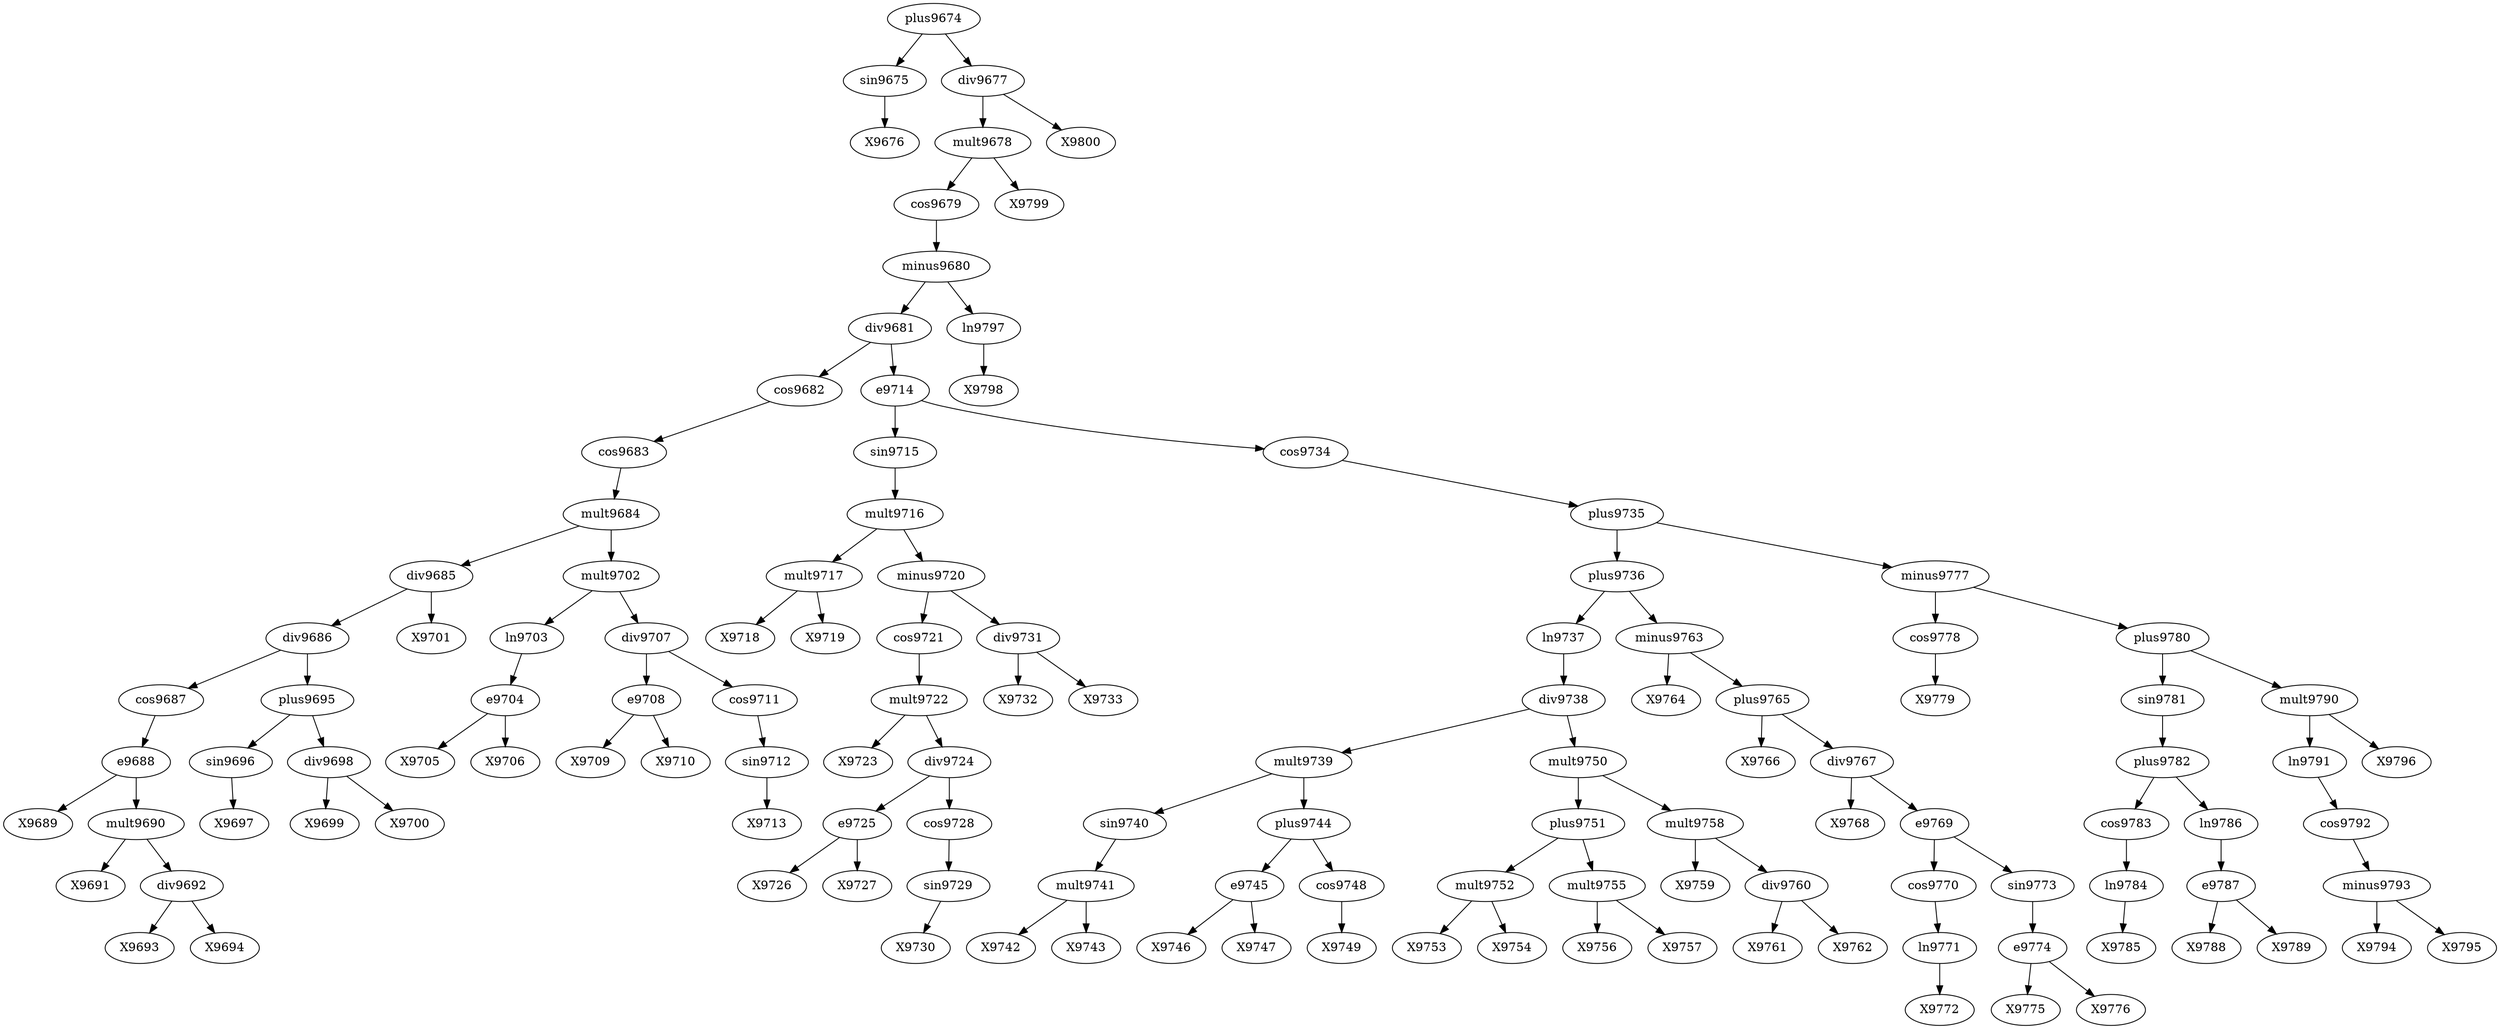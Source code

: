 digraph T {
	sin9675 -> X9676
	plus9674 -> sin9675
	e9688 -> X9689
	mult9690 -> X9691
	div9692 -> X9693
	div9692 -> X9694
	mult9690 -> div9692
	e9688 -> mult9690
	cos9687 -> e9688
	div9686 -> cos9687
	sin9696 -> X9697
	plus9695 -> sin9696
	div9698 -> X9699
	div9698 -> X9700
	plus9695 -> div9698
	div9686 -> plus9695
	div9685 -> div9686
	div9685 -> X9701
	mult9684 -> div9685
	e9704 -> X9705
	e9704 -> X9706
	ln9703 -> e9704
	mult9702 -> ln9703
	e9708 -> X9709
	e9708 -> X9710
	div9707 -> e9708
	sin9712 -> X9713
	cos9711 -> sin9712
	div9707 -> cos9711
	mult9702 -> div9707
	mult9684 -> mult9702
	cos9683 -> mult9684
	cos9682 -> cos9683
	div9681 -> cos9682
	mult9717 -> X9718
	mult9717 -> X9719
	mult9716 -> mult9717
	mult9722 -> X9723
	e9725 -> X9726
	e9725 -> X9727
	div9724 -> e9725
	sin9729 -> X9730
	cos9728 -> sin9729
	div9724 -> cos9728
	mult9722 -> div9724
	cos9721 -> mult9722
	minus9720 -> cos9721
	div9731 -> X9732
	div9731 -> X9733
	minus9720 -> div9731
	mult9716 -> minus9720
	sin9715 -> mult9716
	e9714 -> sin9715
	mult9741 -> X9742
	mult9741 -> X9743
	sin9740 -> mult9741
	mult9739 -> sin9740
	e9745 -> X9746
	e9745 -> X9747
	plus9744 -> e9745
	cos9748 -> X9749
	plus9744 -> cos9748
	mult9739 -> plus9744
	div9738 -> mult9739
	mult9752 -> X9753
	mult9752 -> X9754
	plus9751 -> mult9752
	mult9755 -> X9756
	mult9755 -> X9757
	plus9751 -> mult9755
	mult9750 -> plus9751
	mult9758 -> X9759
	div9760 -> X9761
	div9760 -> X9762
	mult9758 -> div9760
	mult9750 -> mult9758
	div9738 -> mult9750
	ln9737 -> div9738
	plus9736 -> ln9737
	minus9763 -> X9764
	plus9765 -> X9766
	div9767 -> X9768
	ln9771 -> X9772
	cos9770 -> ln9771
	e9769 -> cos9770
	e9774 -> X9775
	e9774 -> X9776
	sin9773 -> e9774
	e9769 -> sin9773
	div9767 -> e9769
	plus9765 -> div9767
	minus9763 -> plus9765
	plus9736 -> minus9763
	plus9735 -> plus9736
	cos9778 -> X9779
	minus9777 -> cos9778
	ln9784 -> X9785
	cos9783 -> ln9784
	plus9782 -> cos9783
	e9787 -> X9788
	e9787 -> X9789
	ln9786 -> e9787
	plus9782 -> ln9786
	sin9781 -> plus9782
	plus9780 -> sin9781
	minus9793 -> X9794
	minus9793 -> X9795
	cos9792 -> minus9793
	ln9791 -> cos9792
	mult9790 -> ln9791
	mult9790 -> X9796
	plus9780 -> mult9790
	minus9777 -> plus9780
	plus9735 -> minus9777
	cos9734 -> plus9735
	e9714 -> cos9734
	div9681 -> e9714
	minus9680 -> div9681
	ln9797 -> X9798
	minus9680 -> ln9797
	cos9679 -> minus9680
	mult9678 -> cos9679
	mult9678 -> X9799
	div9677 -> mult9678
	div9677 -> X9800
	plus9674 -> div9677
}
